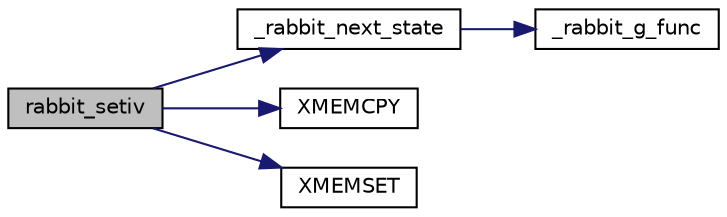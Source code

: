 digraph "rabbit_setiv"
{
 // LATEX_PDF_SIZE
  edge [fontname="Helvetica",fontsize="10",labelfontname="Helvetica",labelfontsize="10"];
  node [fontname="Helvetica",fontsize="10",shape=record];
  rankdir="LR";
  Node48 [label="rabbit_setiv",height=0.2,width=0.4,color="black", fillcolor="grey75", style="filled", fontcolor="black",tooltip=" "];
  Node48 -> Node49 [color="midnightblue",fontsize="10",style="solid",fontname="Helvetica"];
  Node49 [label="_rabbit_next_state",height=0.2,width=0.4,color="black", fillcolor="white", style="filled",URL="$rabbit_8c.html#a84f7be2f4dd286fbda438d0d94d5db8f",tooltip=" "];
  Node49 -> Node50 [color="midnightblue",fontsize="10",style="solid",fontname="Helvetica"];
  Node50 [label="_rabbit_g_func",height=0.2,width=0.4,color="black", fillcolor="white", style="filled",URL="$rabbit_8c.html#abe3d301de5a1b8aace3b7d5e71fabe10",tooltip=" "];
  Node48 -> Node51 [color="midnightblue",fontsize="10",style="solid",fontname="Helvetica"];
  Node51 [label="XMEMCPY",height=0.2,width=0.4,color="black", fillcolor="white", style="filled",URL="$tomcrypt__cfg_8h.html#a7691dd48d60d5fc6daf2fa7ec4c55e12",tooltip=" "];
  Node48 -> Node52 [color="midnightblue",fontsize="10",style="solid",fontname="Helvetica"];
  Node52 [label="XMEMSET",height=0.2,width=0.4,color="black", fillcolor="white", style="filled",URL="$tomcrypt__cfg_8h.html#aa3c34a6f6c61de7da9258b5a30e32c2f",tooltip=" "];
}

